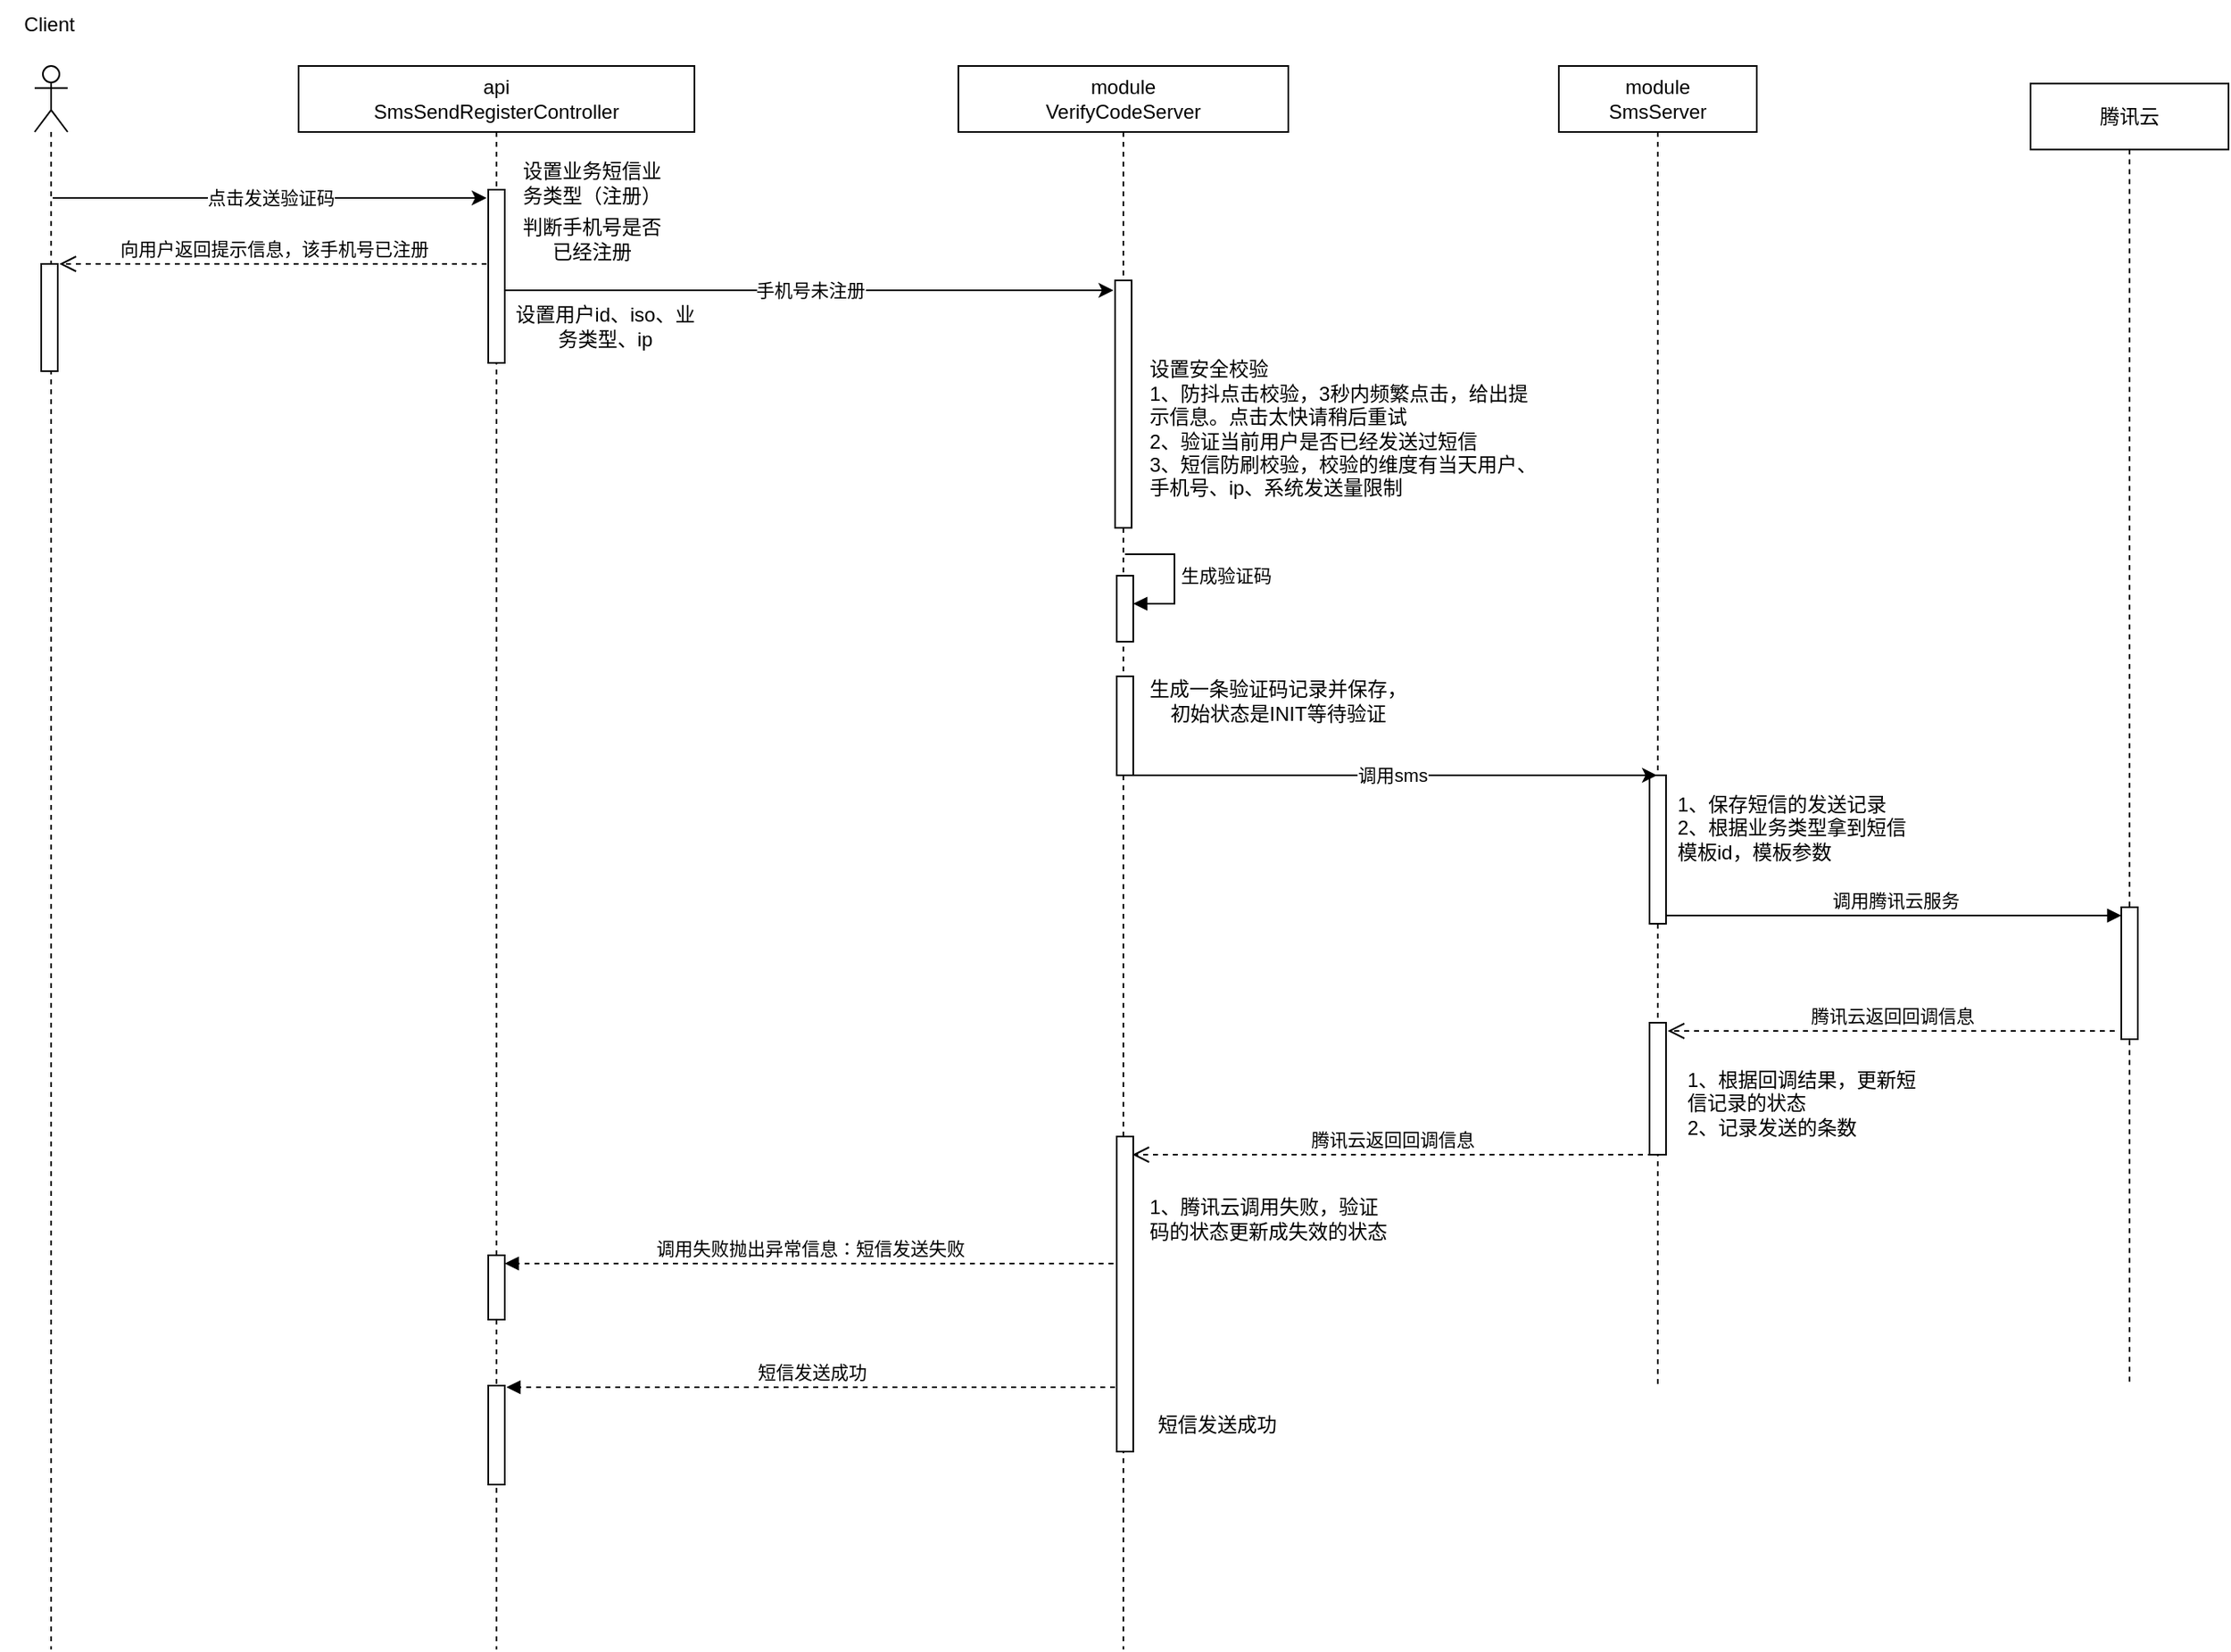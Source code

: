 <mxfile version="22.1.5" type="github">
  <diagram name="第 1 页" id="_qX5vx0WwaKs6z4QW6X0">
    <mxGraphModel dx="1050" dy="549" grid="1" gridSize="10" guides="1" tooltips="1" connect="1" arrows="1" fold="1" page="1" pageScale="1" pageWidth="827" pageHeight="1169" math="0" shadow="0">
      <root>
        <mxCell id="0" />
        <mxCell id="1" parent="0" />
        <mxCell id="xJZYCLzQnUPLsRXWI5wK-3" value="api&lt;br&gt;SmsSendRegisterController" style="shape=umlLifeline;perimeter=lifelinePerimeter;whiteSpace=wrap;html=1;container=1;dropTarget=0;collapsible=0;recursiveResize=0;outlineConnect=0;portConstraint=eastwest;newEdgeStyle={&quot;curved&quot;:0,&quot;rounded&quot;:0};" parent="1" vertex="1">
          <mxGeometry x="326" y="280" width="240" height="960" as="geometry" />
        </mxCell>
        <mxCell id="pcIeQBHsXcDPj8eYiK2b-9" value="" style="html=1;points=[[0,0,0,0,5],[0,1,0,0,-5],[1,0,0,0,5],[1,1,0,0,-5]];perimeter=orthogonalPerimeter;outlineConnect=0;targetShapes=umlLifeline;portConstraint=eastwest;newEdgeStyle={&quot;curved&quot;:0,&quot;rounded&quot;:0};" vertex="1" parent="xJZYCLzQnUPLsRXWI5wK-3">
          <mxGeometry x="115" y="75" width="10" height="105" as="geometry" />
        </mxCell>
        <mxCell id="pcIeQBHsXcDPj8eYiK2b-44" value="" style="html=1;points=[[0,0,0,0,5],[0,1,0,0,-5],[1,0,0,0,5],[1,1,0,0,-5]];perimeter=orthogonalPerimeter;outlineConnect=0;targetShapes=umlLifeline;portConstraint=eastwest;newEdgeStyle={&quot;curved&quot;:0,&quot;rounded&quot;:0};" vertex="1" parent="xJZYCLzQnUPLsRXWI5wK-3">
          <mxGeometry x="115" y="721" width="10" height="39" as="geometry" />
        </mxCell>
        <mxCell id="pcIeQBHsXcDPj8eYiK2b-48" value="" style="html=1;points=[[0,0,0,0,5],[0,1,0,0,-5],[1,0,0,0,5],[1,1,0,0,-5]];perimeter=orthogonalPerimeter;outlineConnect=0;targetShapes=umlLifeline;portConstraint=eastwest;newEdgeStyle={&quot;curved&quot;:0,&quot;rounded&quot;:0};" vertex="1" parent="xJZYCLzQnUPLsRXWI5wK-3">
          <mxGeometry x="115" y="800" width="10" height="60" as="geometry" />
        </mxCell>
        <mxCell id="xJZYCLzQnUPLsRXWI5wK-18" value="" style="shape=umlLifeline;perimeter=lifelinePerimeter;whiteSpace=wrap;html=1;container=1;dropTarget=0;collapsible=0;recursiveResize=0;outlineConnect=0;portConstraint=eastwest;newEdgeStyle={&quot;curved&quot;:0,&quot;rounded&quot;:0};participant=umlActor;" parent="1" vertex="1">
          <mxGeometry x="166" y="280" width="20" height="960" as="geometry" />
        </mxCell>
        <mxCell id="pcIeQBHsXcDPj8eYiK2b-54" value="" style="html=1;points=[[0,0,0,0,5],[0,1,0,0,-5],[1,0,0,0,5],[1,1,0,0,-5]];perimeter=orthogonalPerimeter;outlineConnect=0;targetShapes=umlLifeline;portConstraint=eastwest;newEdgeStyle={&quot;curved&quot;:0,&quot;rounded&quot;:0};" vertex="1" parent="xJZYCLzQnUPLsRXWI5wK-18">
          <mxGeometry x="4" y="120" width="10" height="65" as="geometry" />
        </mxCell>
        <mxCell id="xJZYCLzQnUPLsRXWI5wK-19" value="module&lt;br&gt;VerifyCodeServer" style="shape=umlLifeline;perimeter=lifelinePerimeter;whiteSpace=wrap;html=1;container=1;dropTarget=0;collapsible=0;recursiveResize=0;outlineConnect=0;portConstraint=eastwest;newEdgeStyle={&quot;curved&quot;:0,&quot;rounded&quot;:0};" parent="1" vertex="1">
          <mxGeometry x="726" y="280" width="200" height="960" as="geometry" />
        </mxCell>
        <mxCell id="pcIeQBHsXcDPj8eYiK2b-15" value="" style="html=1;points=[[0,0,0,0,5],[0,1,0,0,-5],[1,0,0,0,5],[1,1,0,0,-5]];perimeter=orthogonalPerimeter;outlineConnect=0;targetShapes=umlLifeline;portConstraint=eastwest;newEdgeStyle={&quot;curved&quot;:0,&quot;rounded&quot;:0};" vertex="1" parent="xJZYCLzQnUPLsRXWI5wK-19">
          <mxGeometry x="95" y="130" width="10" height="150" as="geometry" />
        </mxCell>
        <mxCell id="pcIeQBHsXcDPj8eYiK2b-25" value="" style="html=1;points=[[0,0,0,0,5],[0,1,0,0,-5],[1,0,0,0,5],[1,1,0,0,-5]];perimeter=orthogonalPerimeter;outlineConnect=0;targetShapes=umlLifeline;portConstraint=eastwest;newEdgeStyle={&quot;curved&quot;:0,&quot;rounded&quot;:0};" vertex="1" parent="xJZYCLzQnUPLsRXWI5wK-19">
          <mxGeometry x="96" y="309" width="10" height="40" as="geometry" />
        </mxCell>
        <mxCell id="pcIeQBHsXcDPj8eYiK2b-26" value="生成验证码" style="html=1;align=left;spacingLeft=2;endArrow=block;rounded=0;edgeStyle=orthogonalEdgeStyle;curved=0;rounded=0;" edge="1" parent="xJZYCLzQnUPLsRXWI5wK-19">
          <mxGeometry relative="1" as="geometry">
            <mxPoint x="101" y="296" as="sourcePoint" />
            <Array as="points">
              <mxPoint x="131" y="326" />
            </Array>
            <mxPoint x="106" y="326" as="targetPoint" />
          </mxGeometry>
        </mxCell>
        <mxCell id="pcIeQBHsXcDPj8eYiK2b-28" value="" style="html=1;points=[[0,0,0,0,5],[0,1,0,0,-5],[1,0,0,0,5],[1,1,0,0,-5]];perimeter=orthogonalPerimeter;outlineConnect=0;targetShapes=umlLifeline;portConstraint=eastwest;newEdgeStyle={&quot;curved&quot;:0,&quot;rounded&quot;:0};" vertex="1" parent="xJZYCLzQnUPLsRXWI5wK-19">
          <mxGeometry x="96" y="370" width="10" height="60" as="geometry" />
        </mxCell>
        <mxCell id="pcIeQBHsXcDPj8eYiK2b-41" value="" style="html=1;points=[[0,0,0,0,5],[0,1,0,0,-5],[1,0,0,0,5],[1,1,0,0,-5]];perimeter=orthogonalPerimeter;outlineConnect=0;targetShapes=umlLifeline;portConstraint=eastwest;newEdgeStyle={&quot;curved&quot;:0,&quot;rounded&quot;:0};" vertex="1" parent="xJZYCLzQnUPLsRXWI5wK-19">
          <mxGeometry x="96" y="649" width="10" height="191" as="geometry" />
        </mxCell>
        <mxCell id="xJZYCLzQnUPLsRXWI5wK-20" value="腾讯云" style="shape=umlLifeline;perimeter=lifelinePerimeter;whiteSpace=wrap;html=1;container=1;dropTarget=0;collapsible=0;recursiveResize=0;outlineConnect=0;portConstraint=eastwest;newEdgeStyle={&quot;curved&quot;:0,&quot;rounded&quot;:0};" parent="1" vertex="1">
          <mxGeometry x="1376" y="290.65" width="120" height="789.35" as="geometry" />
        </mxCell>
        <mxCell id="pcIeQBHsXcDPj8eYiK2b-35" value="" style="html=1;points=[[0,0,0,0,5],[0,1,0,0,-5],[1,0,0,0,5],[1,1,0,0,-5]];perimeter=orthogonalPerimeter;outlineConnect=0;targetShapes=umlLifeline;portConstraint=eastwest;newEdgeStyle={&quot;curved&quot;:0,&quot;rounded&quot;:0};" vertex="1" parent="xJZYCLzQnUPLsRXWI5wK-20">
          <mxGeometry x="55" y="499.355" width="10" height="80" as="geometry" />
        </mxCell>
        <mxCell id="xJZYCLzQnUPLsRXWI5wK-21" value="module&lt;br&gt;SmsServer" style="shape=umlLifeline;perimeter=lifelinePerimeter;whiteSpace=wrap;html=1;container=1;dropTarget=0;collapsible=0;recursiveResize=0;outlineConnect=0;portConstraint=eastwest;newEdgeStyle={&quot;curved&quot;:0,&quot;rounded&quot;:0};" parent="1" vertex="1">
          <mxGeometry x="1090" y="280" width="120" height="800" as="geometry" />
        </mxCell>
        <mxCell id="pcIeQBHsXcDPj8eYiK2b-31" value="" style="html=1;points=[[0,0,0,0,5],[0,1,0,0,-5],[1,0,0,0,5],[1,1,0,0,-5]];perimeter=orthogonalPerimeter;outlineConnect=0;targetShapes=umlLifeline;portConstraint=eastwest;newEdgeStyle={&quot;curved&quot;:0,&quot;rounded&quot;:0};" vertex="1" parent="xJZYCLzQnUPLsRXWI5wK-21">
          <mxGeometry x="55" y="430" width="10" height="90" as="geometry" />
        </mxCell>
        <mxCell id="pcIeQBHsXcDPj8eYiK2b-39" value="" style="html=1;points=[[0,0,0,0,5],[0,1,0,0,-5],[1,0,0,0,5],[1,1,0,0,-5]];perimeter=orthogonalPerimeter;outlineConnect=0;targetShapes=umlLifeline;portConstraint=eastwest;newEdgeStyle={&quot;curved&quot;:0,&quot;rounded&quot;:0};" vertex="1" parent="xJZYCLzQnUPLsRXWI5wK-21">
          <mxGeometry x="55" y="580" width="10" height="80" as="geometry" />
        </mxCell>
        <mxCell id="pcIeQBHsXcDPj8eYiK2b-2" value="Client" style="text;html=1;strokeColor=none;fillColor=none;align=center;verticalAlign=middle;whiteSpace=wrap;rounded=0;" vertex="1" parent="1">
          <mxGeometry x="145" y="240" width="60" height="30" as="geometry" />
        </mxCell>
        <mxCell id="pcIeQBHsXcDPj8eYiK2b-3" value="" style="endArrow=classic;html=1;rounded=0;" edge="1" parent="1">
          <mxGeometry relative="1" as="geometry">
            <mxPoint x="177" y="360" as="sourcePoint" />
            <mxPoint x="440" y="360" as="targetPoint" />
          </mxGeometry>
        </mxCell>
        <mxCell id="pcIeQBHsXcDPj8eYiK2b-4" value="点击发送验证码" style="edgeLabel;resizable=0;html=1;align=center;verticalAlign=middle;rotation=0;" connectable="0" vertex="1" parent="pcIeQBHsXcDPj8eYiK2b-3">
          <mxGeometry relative="1" as="geometry" />
        </mxCell>
        <mxCell id="pcIeQBHsXcDPj8eYiK2b-14" value="设置业务短信业务类型（注册）" style="text;html=1;strokeColor=none;fillColor=none;align=center;verticalAlign=middle;whiteSpace=wrap;rounded=0;" vertex="1" parent="1">
          <mxGeometry x="458" y="336" width="92" height="30" as="geometry" />
        </mxCell>
        <mxCell id="pcIeQBHsXcDPj8eYiK2b-20" value="" style="endArrow=classic;html=1;rounded=0;" edge="1" parent="1">
          <mxGeometry relative="1" as="geometry">
            <mxPoint x="451" y="416" as="sourcePoint" />
            <mxPoint x="820" y="416" as="targetPoint" />
          </mxGeometry>
        </mxCell>
        <mxCell id="pcIeQBHsXcDPj8eYiK2b-21" value="手机号未注册" style="edgeLabel;resizable=0;html=1;align=center;verticalAlign=middle;rotation=0;" connectable="0" vertex="1" parent="pcIeQBHsXcDPj8eYiK2b-20">
          <mxGeometry relative="1" as="geometry" />
        </mxCell>
        <mxCell id="pcIeQBHsXcDPj8eYiK2b-22" value="设置安全校验&lt;br&gt;1、防抖点击校验，3秒内频繁点击，给出提示信息。点击太快请稍后重试&lt;br&gt;2、验证当前用户是否已经发送过短信&lt;br&gt;3、短信防刷校验，校验的维度有当天用户、手机号、ip、系统发送量限制" style="text;html=1;strokeColor=none;fillColor=none;align=left;verticalAlign=middle;whiteSpace=wrap;rounded=0;" vertex="1" parent="1">
          <mxGeometry x="840" y="420" width="240" height="160" as="geometry" />
        </mxCell>
        <mxCell id="pcIeQBHsXcDPj8eYiK2b-30" value="生成一条验证码记录并保存，初始状态是INIT等待验证" style="text;html=1;strokeColor=none;fillColor=none;align=center;verticalAlign=middle;whiteSpace=wrap;rounded=0;" vertex="1" parent="1">
          <mxGeometry x="840" y="650" width="160" height="30" as="geometry" />
        </mxCell>
        <mxCell id="pcIeQBHsXcDPj8eYiK2b-32" value="" style="endArrow=classic;html=1;rounded=0;" edge="1" parent="1" target="xJZYCLzQnUPLsRXWI5wK-21">
          <mxGeometry relative="1" as="geometry">
            <mxPoint x="827" y="710" as="sourcePoint" />
            <mxPoint x="1104.5" y="710" as="targetPoint" />
          </mxGeometry>
        </mxCell>
        <mxCell id="pcIeQBHsXcDPj8eYiK2b-33" value="调用sms" style="edgeLabel;resizable=0;html=1;align=center;verticalAlign=middle;rotation=0;" connectable="0" vertex="1" parent="pcIeQBHsXcDPj8eYiK2b-32">
          <mxGeometry relative="1" as="geometry" />
        </mxCell>
        <mxCell id="pcIeQBHsXcDPj8eYiK2b-34" value="1、保存短信的发送记录&lt;br&gt;2、根据业务类型拿到短信模板id，模板参数" style="text;html=1;strokeColor=none;fillColor=none;align=left;verticalAlign=middle;whiteSpace=wrap;rounded=0;" vertex="1" parent="1">
          <mxGeometry x="1160" y="713" width="150" height="57" as="geometry" />
        </mxCell>
        <mxCell id="pcIeQBHsXcDPj8eYiK2b-36" value="调用腾讯云服务" style="html=1;verticalAlign=bottom;endArrow=block;curved=0;rounded=0;entryX=0;entryY=0;entryDx=0;entryDy=5;" edge="1" target="pcIeQBHsXcDPj8eYiK2b-35" parent="1" source="pcIeQBHsXcDPj8eYiK2b-31">
          <mxGeometry x="0.002" relative="1" as="geometry">
            <mxPoint x="1361" y="795" as="sourcePoint" />
            <mxPoint as="offset" />
          </mxGeometry>
        </mxCell>
        <mxCell id="pcIeQBHsXcDPj8eYiK2b-37" value="腾讯云返回回调信息" style="html=1;verticalAlign=bottom;endArrow=open;dashed=1;endSize=8;curved=0;rounded=0;exitX=0;exitY=1;exitDx=0;exitDy=-5;" edge="1" parent="1">
          <mxGeometry relative="1" as="geometry">
            <mxPoint x="1156" y="865" as="targetPoint" />
            <mxPoint x="1427" y="865" as="sourcePoint" />
          </mxGeometry>
        </mxCell>
        <mxCell id="pcIeQBHsXcDPj8eYiK2b-40" value="1、根据回调结果，更新短信记录的状态&lt;br&gt;2、记录发送的条数" style="text;html=1;strokeColor=none;fillColor=none;align=left;verticalAlign=middle;whiteSpace=wrap;rounded=0;" vertex="1" parent="1">
          <mxGeometry x="1166" y="880" width="150" height="57" as="geometry" />
        </mxCell>
        <mxCell id="pcIeQBHsXcDPj8eYiK2b-42" value="腾讯云返回回调信息" style="html=1;verticalAlign=bottom;endArrow=open;dashed=1;endSize=8;curved=0;rounded=0;exitX=0;exitY=1;exitDx=0;exitDy=-5;" edge="1" parent="1">
          <mxGeometry relative="1" as="geometry">
            <mxPoint x="831.5" y="940" as="targetPoint" />
            <mxPoint x="1147" y="940" as="sourcePoint" />
          </mxGeometry>
        </mxCell>
        <mxCell id="pcIeQBHsXcDPj8eYiK2b-43" value="1、腾讯云调用失败，验证码的状态更新成失效的状态" style="text;html=1;strokeColor=none;fillColor=none;align=left;verticalAlign=middle;whiteSpace=wrap;rounded=0;" vertex="1" parent="1">
          <mxGeometry x="840" y="950" width="150" height="57" as="geometry" />
        </mxCell>
        <mxCell id="pcIeQBHsXcDPj8eYiK2b-45" value="调用失败抛出异常信息：短信发送失败" style="html=1;verticalAlign=bottom;endArrow=block;curved=0;rounded=0;entryX=1;entryY=0;entryDx=0;entryDy=5;dashed=1;" edge="1" target="pcIeQBHsXcDPj8eYiK2b-44" parent="1">
          <mxGeometry relative="1" as="geometry">
            <mxPoint x="820" y="1006" as="sourcePoint" />
          </mxGeometry>
        </mxCell>
        <mxCell id="pcIeQBHsXcDPj8eYiK2b-50" value="短信发送成功" style="html=1;verticalAlign=bottom;endArrow=block;curved=0;rounded=0;entryX=1;entryY=0;entryDx=0;entryDy=5;dashed=1;" edge="1" parent="1">
          <mxGeometry relative="1" as="geometry">
            <mxPoint x="821" y="1081" as="sourcePoint" />
            <mxPoint x="452" y="1081" as="targetPoint" />
          </mxGeometry>
        </mxCell>
        <mxCell id="pcIeQBHsXcDPj8eYiK2b-51" value="短信发送成功" style="text;html=1;strokeColor=none;fillColor=none;align=left;verticalAlign=middle;whiteSpace=wrap;rounded=0;" vertex="1" parent="1">
          <mxGeometry x="845" y="1080" width="150" height="47" as="geometry" />
        </mxCell>
        <mxCell id="pcIeQBHsXcDPj8eYiK2b-52" value="判断手机号是否已经注册" style="text;html=1;strokeColor=none;fillColor=none;align=center;verticalAlign=middle;whiteSpace=wrap;rounded=0;" vertex="1" parent="1">
          <mxGeometry x="458" y="370" width="92" height="30" as="geometry" />
        </mxCell>
        <mxCell id="pcIeQBHsXcDPj8eYiK2b-55" value="向用户返回提示信息，该手机号已注册" style="html=1;verticalAlign=bottom;endArrow=open;dashed=1;endSize=8;curved=0;rounded=0;" edge="1" parent="1">
          <mxGeometry relative="1" as="geometry">
            <mxPoint x="440" y="400" as="sourcePoint" />
            <mxPoint x="181" y="400" as="targetPoint" />
          </mxGeometry>
        </mxCell>
        <mxCell id="pcIeQBHsXcDPj8eYiK2b-56" value="设置用户id、iso、业务类型、ip" style="text;html=1;strokeColor=none;fillColor=none;align=center;verticalAlign=middle;whiteSpace=wrap;rounded=0;" vertex="1" parent="1">
          <mxGeometry x="454" y="423" width="116" height="30" as="geometry" />
        </mxCell>
      </root>
    </mxGraphModel>
  </diagram>
</mxfile>
